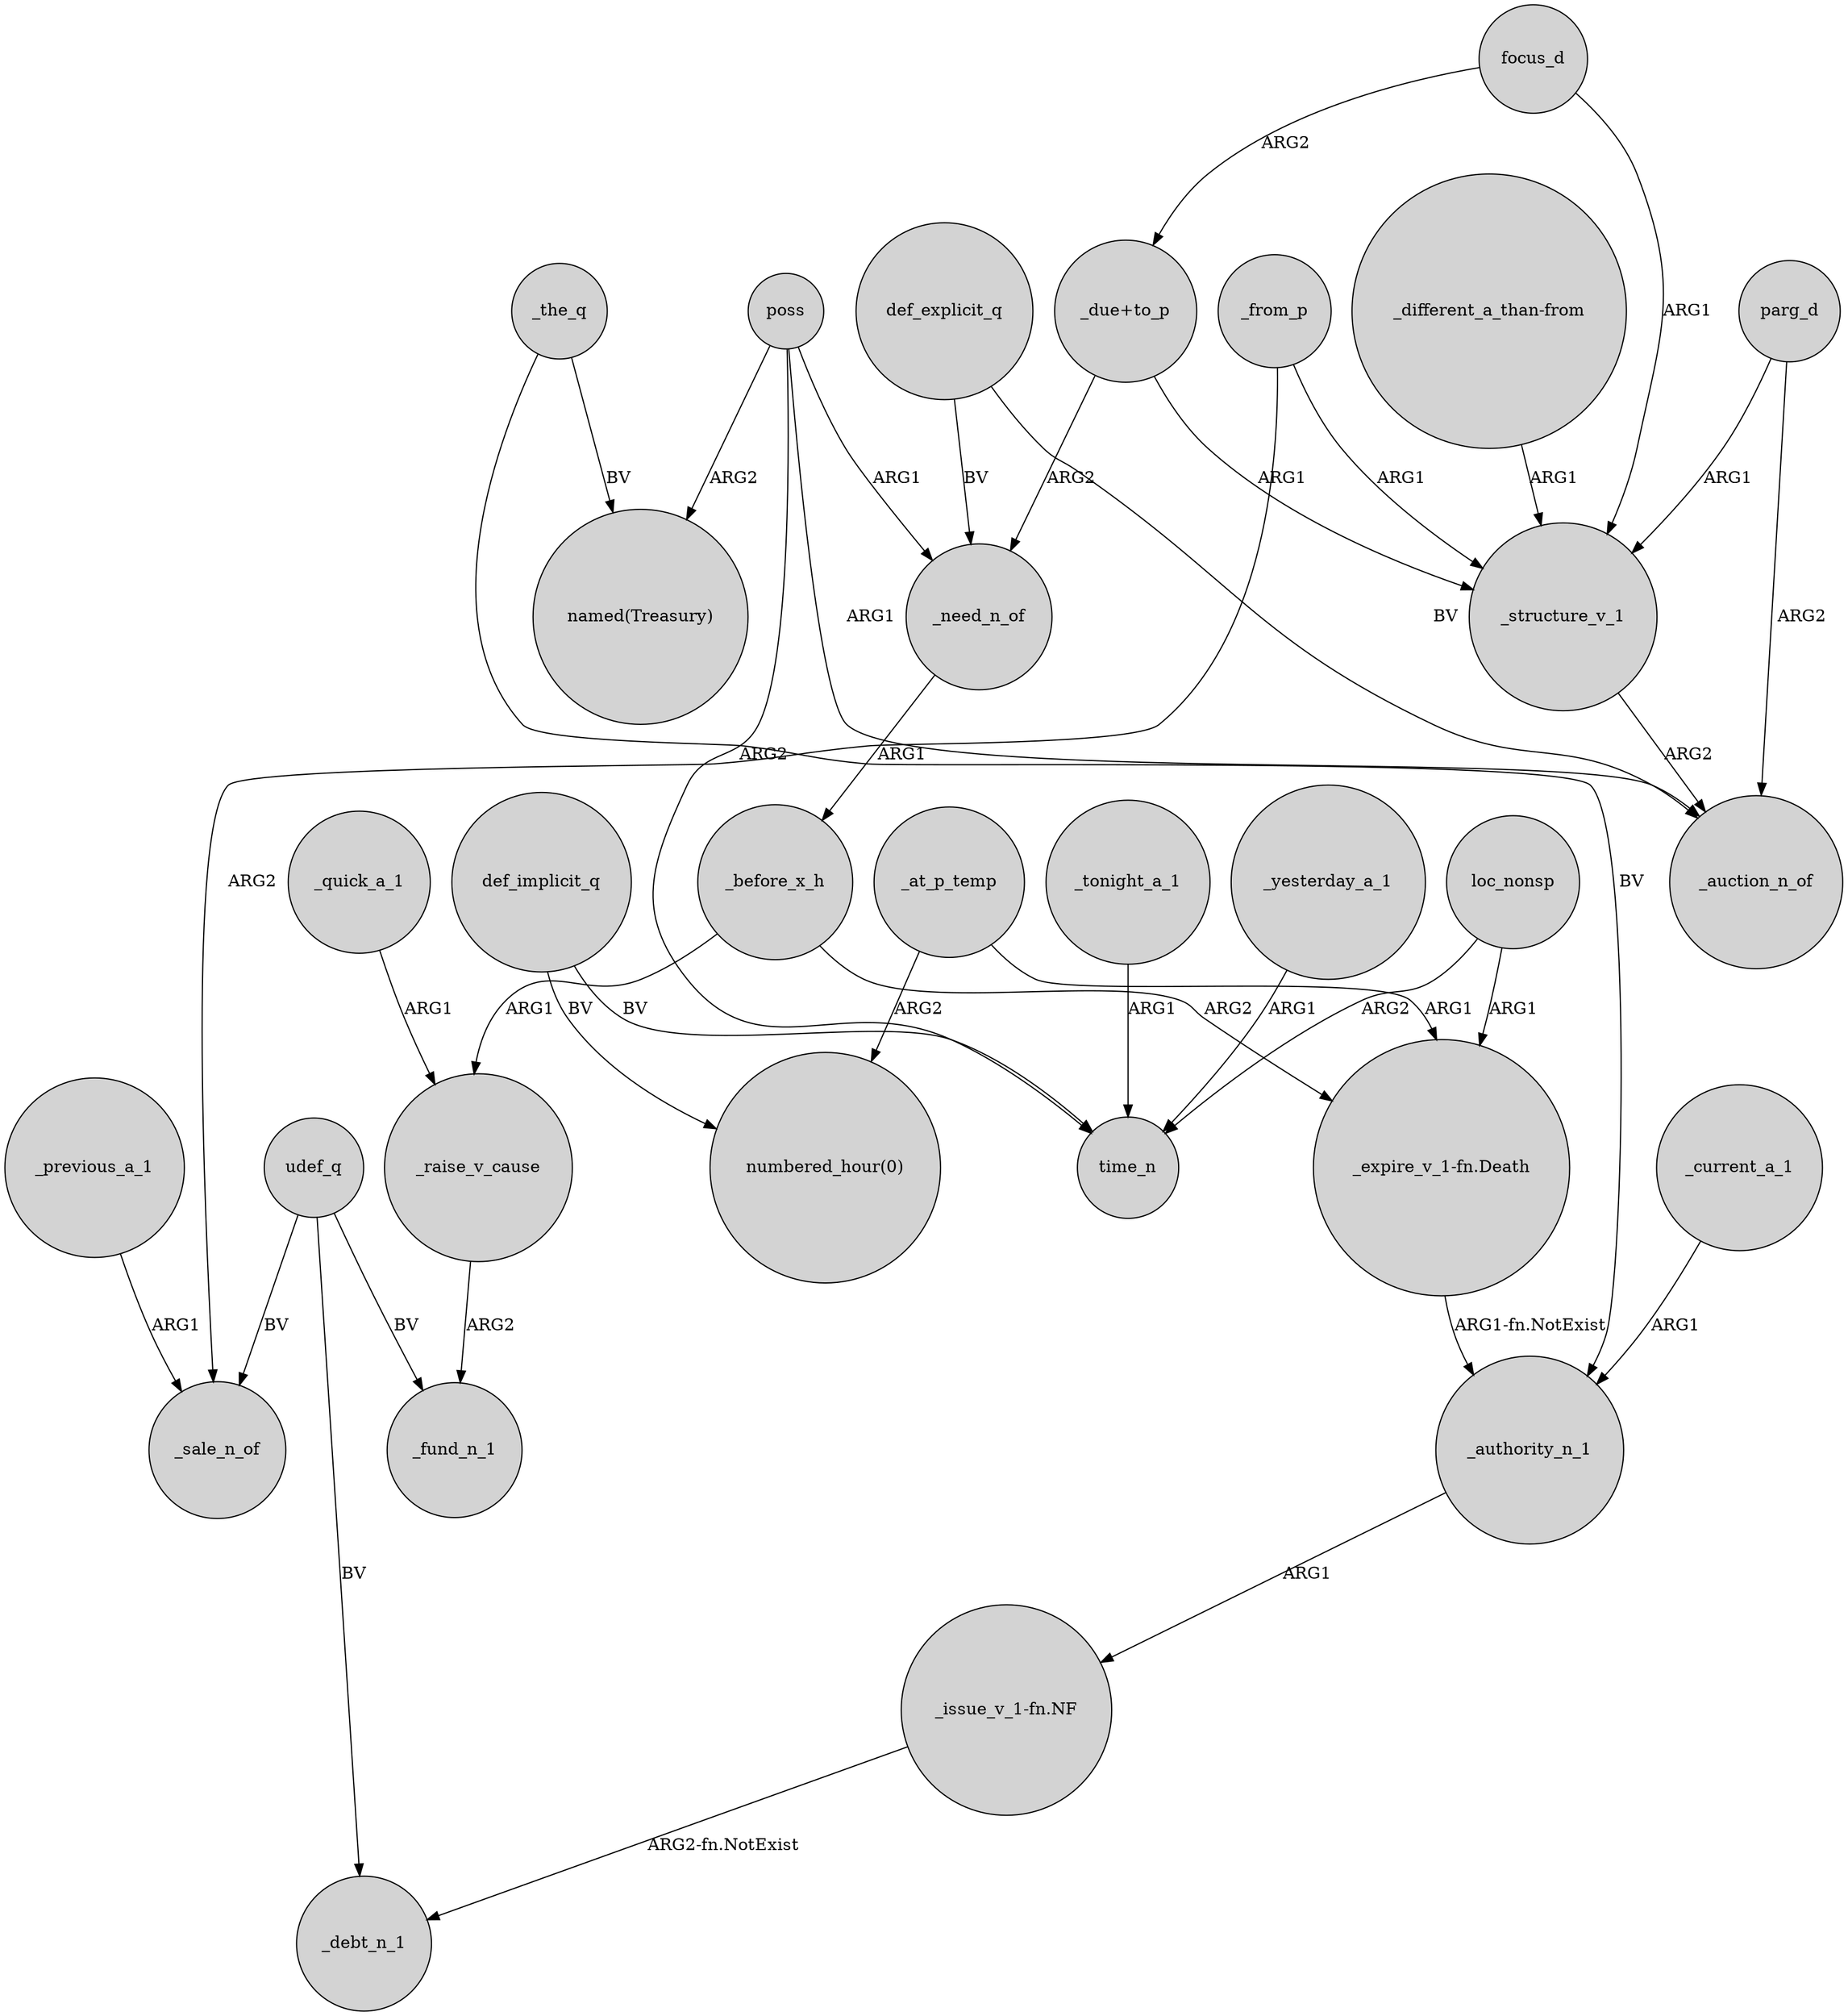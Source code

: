 digraph {
	node [shape=circle style=filled]
	"_issue_v_1-fn.NF" -> _debt_n_1 [label="ARG2-fn.NotExist"]
	def_implicit_q -> "numbered_hour(0)" [label=BV]
	_yesterday_a_1 -> time_n [label=ARG1]
	focus_d -> _structure_v_1 [label=ARG1]
	_the_q -> _authority_n_1 [label=BV]
	udef_q -> _debt_n_1 [label=BV]
	"_due+to_p" -> _need_n_of [label=ARG2]
	_from_p -> _sale_n_of [label=ARG2]
	poss -> time_n [label=ARG2]
	"_due+to_p" -> _structure_v_1 [label=ARG1]
	_at_p_temp -> "_expire_v_1-fn.Death" [label=ARG1]
	_before_x_h -> "_expire_v_1-fn.Death" [label=ARG2]
	_quick_a_1 -> _raise_v_cause [label=ARG1]
	poss -> "named(Treasury)" [label=ARG2]
	loc_nonsp -> time_n [label=ARG2]
	_previous_a_1 -> _sale_n_of [label=ARG1]
	_tonight_a_1 -> time_n [label=ARG1]
	_at_p_temp -> "numbered_hour(0)" [label=ARG2]
	_from_p -> _structure_v_1 [label=ARG1]
	_structure_v_1 -> _auction_n_of [label=ARG2]
	_raise_v_cause -> _fund_n_1 [label=ARG2]
	parg_d -> _auction_n_of [label=ARG2]
	"_different_a_than-from" -> _structure_v_1 [label=ARG1]
	"_expire_v_1-fn.Death" -> _authority_n_1 [label="ARG1-fn.NotExist"]
	_authority_n_1 -> "_issue_v_1-fn.NF" [label=ARG1]
	poss -> _auction_n_of [label=ARG1]
	udef_q -> _fund_n_1 [label=BV]
	focus_d -> "_due+to_p" [label=ARG2]
	_before_x_h -> _raise_v_cause [label=ARG1]
	loc_nonsp -> "_expire_v_1-fn.Death" [label=ARG1]
	udef_q -> _sale_n_of [label=BV]
	_the_q -> "named(Treasury)" [label=BV]
	_current_a_1 -> _authority_n_1 [label=ARG1]
	poss -> _need_n_of [label=ARG1]
	_need_n_of -> _before_x_h [label=ARG1]
	def_explicit_q -> _need_n_of [label=BV]
	def_explicit_q -> _auction_n_of [label=BV]
	def_implicit_q -> time_n [label=BV]
	parg_d -> _structure_v_1 [label=ARG1]
}
